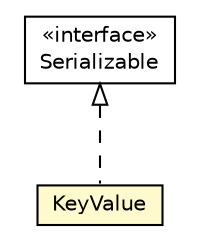 #!/usr/local/bin/dot
#
# Class diagram 
# Generated by UMLGraph version 5.1 (http://www.umlgraph.org/)
#

digraph G {
	edge [fontname="Helvetica",fontsize=10,labelfontname="Helvetica",labelfontsize=10];
	node [fontname="Helvetica",fontsize=10,shape=plaintext];
	nodesep=0.25;
	ranksep=0.5;
	// pt.ist.fenixframework.adt.linkedlist.KeyValue
	c80732 [label=<<table title="pt.ist.fenixframework.adt.linkedlist.KeyValue" border="0" cellborder="1" cellspacing="0" cellpadding="2" port="p" bgcolor="lemonChiffon" href="./KeyValue.html">
		<tr><td><table border="0" cellspacing="0" cellpadding="1">
<tr><td align="center" balign="center"> KeyValue </td></tr>
		</table></td></tr>
		</table>>, fontname="Helvetica", fontcolor="black", fontsize=10.0];
	//pt.ist.fenixframework.adt.linkedlist.KeyValue implements java.io.Serializable
	c80920:p -> c80732:p [dir=back,arrowtail=empty,style=dashed];
	// java.io.Serializable
	c80920 [label=<<table title="java.io.Serializable" border="0" cellborder="1" cellspacing="0" cellpadding="2" port="p" href="http://java.sun.com/j2se/1.4.2/docs/api/java/io/Serializable.html">
		<tr><td><table border="0" cellspacing="0" cellpadding="1">
<tr><td align="center" balign="center"> &#171;interface&#187; </td></tr>
<tr><td align="center" balign="center"> Serializable </td></tr>
		</table></td></tr>
		</table>>, fontname="Helvetica", fontcolor="black", fontsize=10.0];
}

